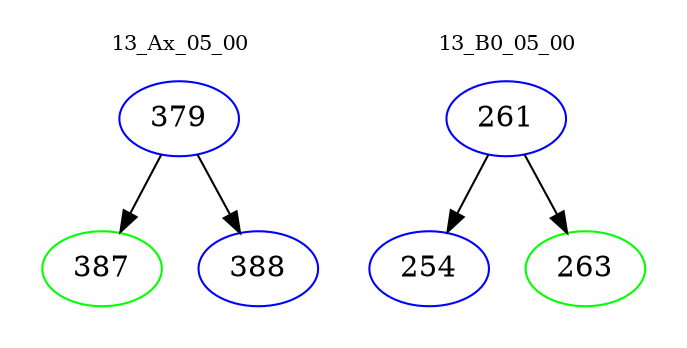 digraph{
subgraph cluster_0 {
color = white
label = "13_Ax_05_00";
fontsize=10;
T0_379 [label="379", color="blue"]
T0_379 -> T0_387 [color="black"]
T0_387 [label="387", color="green"]
T0_379 -> T0_388 [color="black"]
T0_388 [label="388", color="blue"]
}
subgraph cluster_1 {
color = white
label = "13_B0_05_00";
fontsize=10;
T1_261 [label="261", color="blue"]
T1_261 -> T1_254 [color="black"]
T1_254 [label="254", color="blue"]
T1_261 -> T1_263 [color="black"]
T1_263 [label="263", color="green"]
}
}

